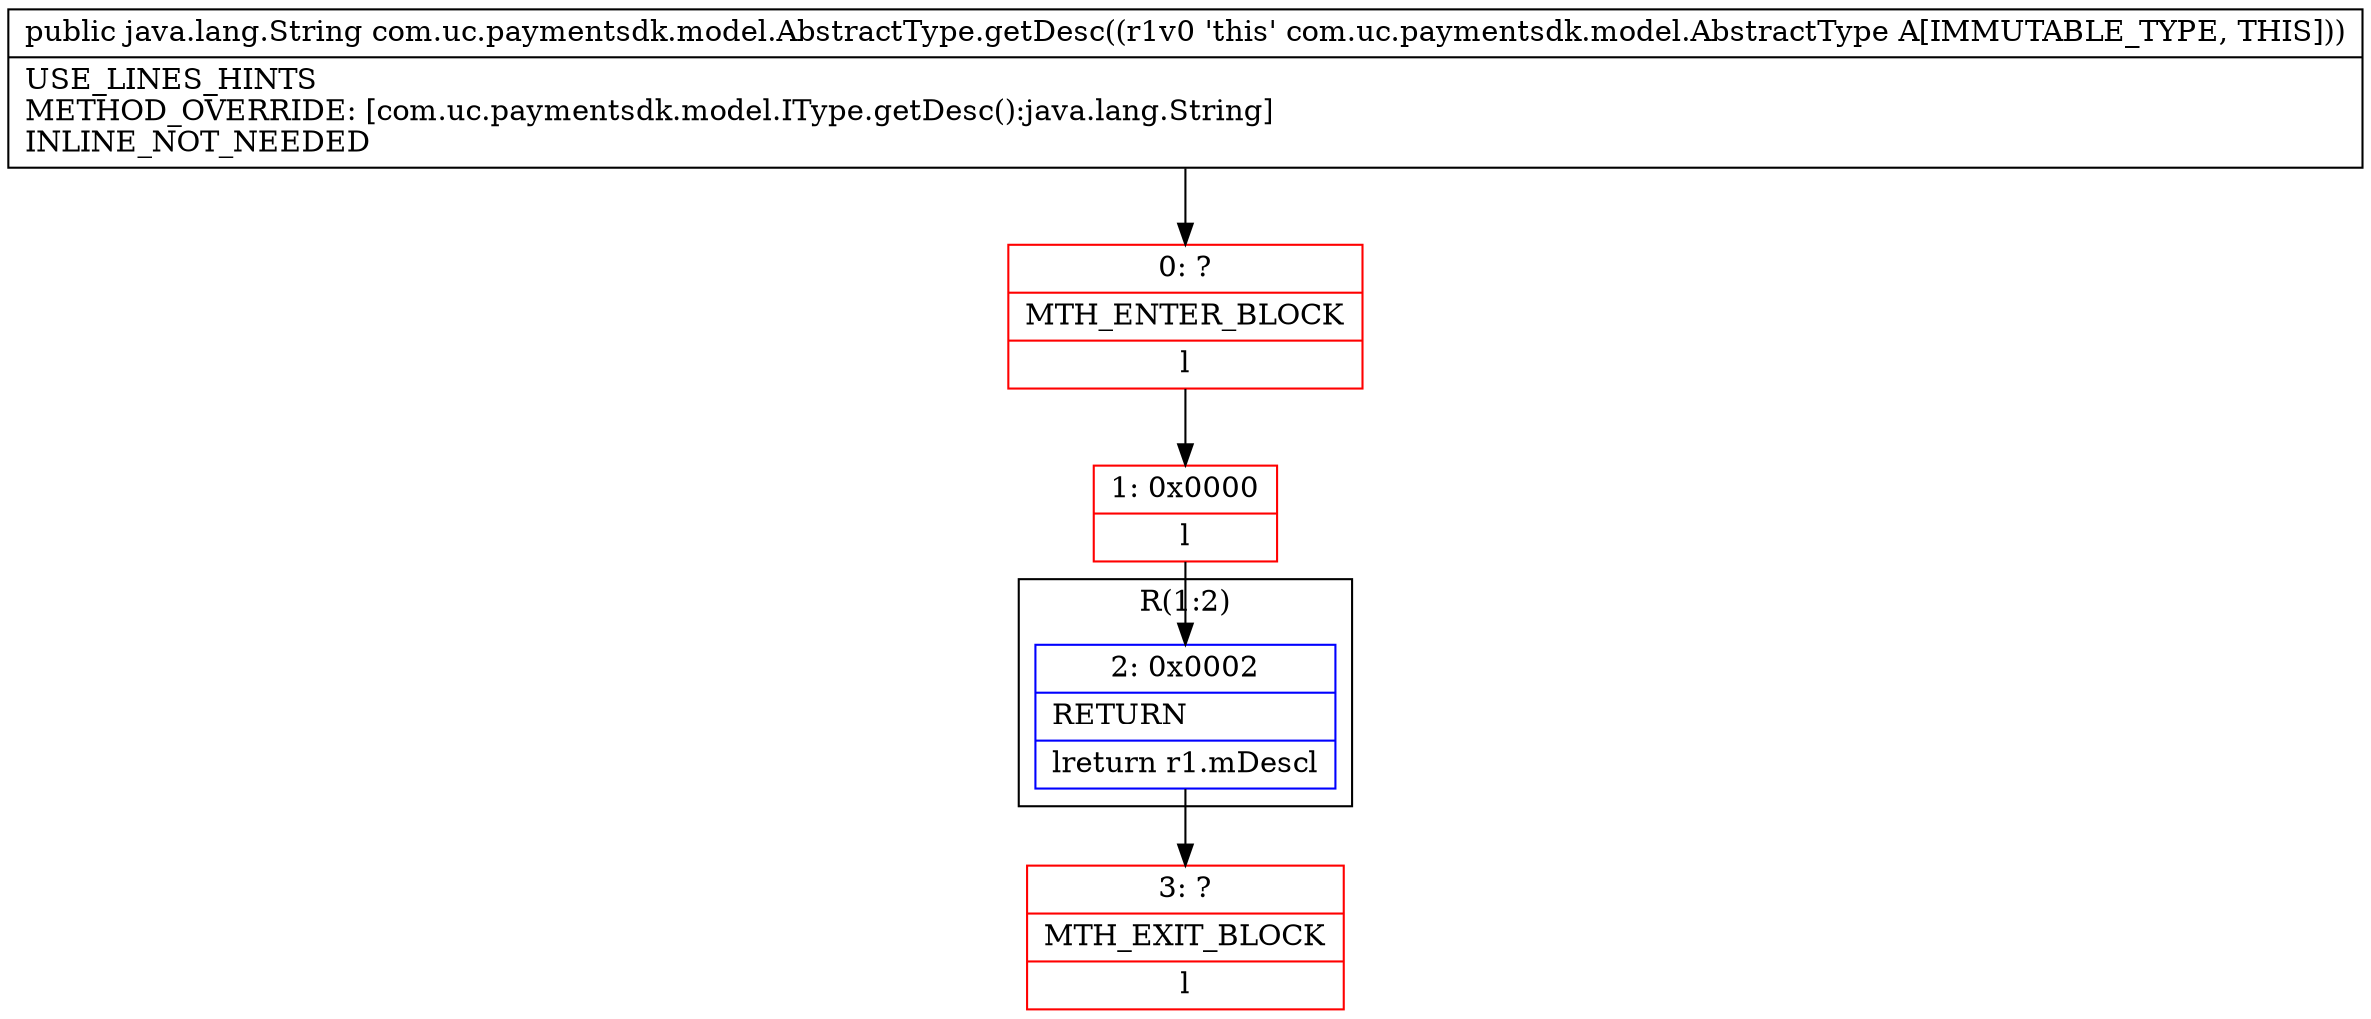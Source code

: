 digraph "CFG forcom.uc.paymentsdk.model.AbstractType.getDesc()Ljava\/lang\/String;" {
subgraph cluster_Region_243083923 {
label = "R(1:2)";
node [shape=record,color=blue];
Node_2 [shape=record,label="{2\:\ 0x0002|RETURN\l|lreturn r1.mDescl}"];
}
Node_0 [shape=record,color=red,label="{0\:\ ?|MTH_ENTER_BLOCK\l|l}"];
Node_1 [shape=record,color=red,label="{1\:\ 0x0000|l}"];
Node_3 [shape=record,color=red,label="{3\:\ ?|MTH_EXIT_BLOCK\l|l}"];
MethodNode[shape=record,label="{public java.lang.String com.uc.paymentsdk.model.AbstractType.getDesc((r1v0 'this' com.uc.paymentsdk.model.AbstractType A[IMMUTABLE_TYPE, THIS]))  | USE_LINES_HINTS\lMETHOD_OVERRIDE: [com.uc.paymentsdk.model.IType.getDesc():java.lang.String]\lINLINE_NOT_NEEDED\l}"];
MethodNode -> Node_0;
Node_2 -> Node_3;
Node_0 -> Node_1;
Node_1 -> Node_2;
}

